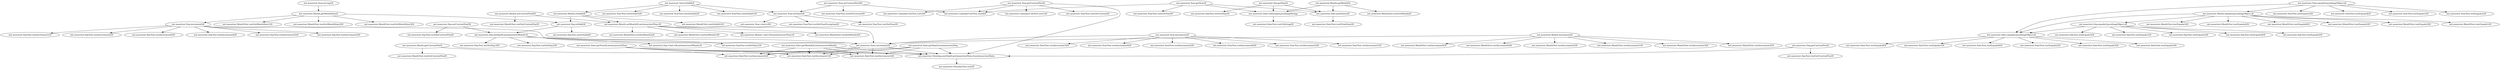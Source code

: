 digraph {
"net.mooctest.Month.getCurrentPos()I" -> "net.mooctest.Nextday.nextDay(Lnet/mooctest/Date;)Lnet/mooctest/Date;";
"net.mooctest.Month.getCurrentPos()I" -> "net.mooctest.MonthTest.testGetCurrentPos()V";
"net.mooctest.Date.getDay()Lnet/mooctest/Day;" -> "net.mooctest.DateTest.testIncrement1()V";
"net.mooctest.Date.getDay()Lnet/mooctest/Day;" -> "net.mooctest.Nextday.nextDay(Lnet/mooctest/Date;)Lnet/mooctest/Date;";
"net.mooctest.Date.getDay()Lnet/mooctest/Day;" -> "net.mooctest.DateTest.testIncrement3()V";
"net.mooctest.Date.getDay()Lnet/mooctest/Day;" -> "net.mooctest.DateTest.testIncrement2()V";
"net.mooctest.Date.toString()Ljava/lang/String;" -> "net.mooctest.DateTest.testToString()V";
"net.mooctest.Month.setCurrentPos(I)V" -> "net.mooctest.Month.setMonth(ILnet/mooctest/Year;)V";
"net.mooctest.Month.setCurrentPos(I)V" -> "net.mooctest.MonthTest.testSetCurrentPos()V";
"net.mooctest.Day.setDay(ILnet/mooctest/Month;)V" -> "net.mooctest.DayTest.testSetDay3()V";
"net.mooctest.Day.setDay(ILnet/mooctest/Month;)V" -> "net.mooctest.DayTest.testSetDay2()V";
"net.mooctest.Day.setDay(ILnet/mooctest/Month;)V" -> "net.mooctest.Day.<init>(ILnet/mooctest/Month;)V";
"net.mooctest.Day.setDay(ILnet/mooctest/Month;)V" -> "net.mooctest.DayTest.testSetDay1()V";
"net.mooctest.Day.setDay(ILnet/mooctest/Month;)V" -> "net.mooctest.Date.increment()V";
"net.mooctest.Nextday.nextDay(Lnet/mooctest/Date;)Lnet/mooctest/Date;" -> "net.mooctest.NextdayTest.test()V";
"net.mooctest.Year.increment()Z" -> "net.mooctest.YearTest.testIncrement2()V";
"net.mooctest.Year.increment()Z" -> "net.mooctest.YearTest.testIncrement1()V";
"net.mooctest.Year.increment()Z" -> "net.mooctest.YearTest.testIncrement3()V";
"net.mooctest.Year.increment()Z" -> "net.mooctest.YearTest.testIncrement4()V";
"net.mooctest.Year.increment()Z" -> "net.mooctest.YearTest.testIncrement5()V";
"net.mooctest.Year.increment()Z" -> "net.mooctest.YearTest.testIncrement6()V";
"net.mooctest.Year.increment()Z" -> "net.mooctest.Date.increment()V";
"net.mooctest.Day.equals(Ljava/lang/Object;)Z" -> "net.mooctest.DayTest.testEquals3()V";
"net.mooctest.Day.equals(Ljava/lang/Object;)Z" -> "net.mooctest.Date.equals(Ljava/lang/Object;)Z";
"net.mooctest.Day.equals(Ljava/lang/Object;)Z" -> "net.mooctest.DayTest.testEquals1()V";
"net.mooctest.Day.equals(Ljava/lang/Object;)Z" -> "net.mooctest.DayTest.testEquals2()V";
"net.mooctest.Day.equals(Ljava/lang/Object;)Z" -> "net.mooctest.DayTest.testEquals4()V";
"net.mooctest.Day.equals(Ljava/lang/Object;)Z" -> "net.mooctest.DayTest.testEquals5()V";
"net.mooctest.Date.getYear()Lnet/mooctest/Year;" -> "net.mooctest.DateTest.testIncrement1()V";
"net.mooctest.Date.getYear()Lnet/mooctest/Year;" -> "net.mooctest.Nextday.nextDay(Lnet/mooctest/Date;)Lnet/mooctest/Date;";
"net.mooctest.Date.getYear()Lnet/mooctest/Year;" -> "net.mooctest.DateTest.testIncrement3()V";
"net.mooctest.Date.getYear()Lnet/mooctest/Year;" -> "net.mooctest.DateTest.testIncrement2()V";
"net.mooctest.Date.getMonth()Lnet/mooctest/Month;" -> "net.mooctest.DateTest.testIncrement1()V";
"net.mooctest.Date.getMonth()Lnet/mooctest/Month;" -> "net.mooctest.Nextday.nextDay(Lnet/mooctest/Date;)Lnet/mooctest/Date;";
"net.mooctest.Date.getMonth()Lnet/mooctest/Month;" -> "net.mooctest.DateTest.testIncrement3()V";
"net.mooctest.Date.getMonth()Lnet/mooctest/Month;" -> "net.mooctest.DateTest.testIncrement2()V";
"net.mooctest.Date.equals(Ljava/lang/Object;)Z" -> "net.mooctest.DateTest.testEquals4()V";
"net.mooctest.Date.equals(Ljava/lang/Object;)Z" -> "net.mooctest.DateTest.testEquals1()V";
"net.mooctest.Date.equals(Ljava/lang/Object;)Z" -> "net.mooctest.DateTest.testEquals6()V";
"net.mooctest.Date.equals(Ljava/lang/Object;)Z" -> "net.mooctest.DateTest.testEquals2()V";
"net.mooctest.Date.equals(Ljava/lang/Object;)Z" -> "net.mooctest.DateTest.testEquals5()V";
"net.mooctest.Date.equals(Ljava/lang/Object;)Z" -> "net.mooctest.DateTest.testEquals3()V";
"net.mooctest.Month.getMonthSize()I" -> "net.mooctest.MonthTest.testGetMonthSize1()V";
"net.mooctest.Month.getMonthSize()I" -> "net.mooctest.Day.isValid()Z";
"net.mooctest.Month.getMonthSize()I" -> "net.mooctest.MonthTest.testGetMonthSize3()V";
"net.mooctest.Month.getMonthSize()I" -> "net.mooctest.Day.increment()Z";
"net.mooctest.Month.getMonthSize()I" -> "net.mooctest.MonthTest.testGetMonthSize2()V";
"net.mooctest.Month.increment()Z" -> "net.mooctest.MonthTest.testIncrement3()V";
"net.mooctest.Month.increment()Z" -> "net.mooctest.MonthTest.testIncrement2()V";
"net.mooctest.Month.increment()Z" -> "net.mooctest.MonthTest.testIncrement4()V";
"net.mooctest.Month.increment()Z" -> "net.mooctest.MonthTest.testIncrement6()V";
"net.mooctest.Month.increment()Z" -> "net.mooctest.MonthTest.testIncrement5()V";
"net.mooctest.Month.increment()Z" -> "net.mooctest.MonthTest.testIncrement1()V";
"net.mooctest.Month.increment()Z" -> "net.mooctest.Date.increment()V";
"net.mooctest.Day.getCurrentPos()I" -> "net.mooctest.DayTest.testGetCurrentPos()V";
"net.mooctest.Day.getCurrentPos()I" -> "net.mooctest.Nextday.nextDay(Lnet/mooctest/Date;)Lnet/mooctest/Date;";
"net.mooctest.Year.setYear(I)V" -> "net.mooctest.Year.<init>(I)V";
"net.mooctest.Year.setYear(I)V" -> "net.mooctest.YearTest.testSetYearException()V";
"net.mooctest.Year.setYear(I)V" -> "net.mooctest.YearTest.testSetYear()V";
"net.mooctest.Date.printDate()V" -> "net.mooctest.DateTest.testPrintDate()V";
"net.mooctest.Month.setMonth(ILnet/mooctest/Year;)V" -> "net.mooctest.MonthTest.testSetMonth2()V";
"net.mooctest.Month.setMonth(ILnet/mooctest/Year;)V" -> "net.mooctest.MonthTest.testSetMonth1()V";
"net.mooctest.Month.setMonth(ILnet/mooctest/Year;)V" -> "net.mooctest.Month.<init>(ILnet/mooctest/Year;)V";
"net.mooctest.Month.setMonth(ILnet/mooctest/Year;)V" -> "net.mooctest.Date.increment()V";
"net.mooctest.Month.setMonth(ILnet/mooctest/Year;)V" -> "net.mooctest.MonthTest.testSetMonth3()V";
"net.mooctest.Year.setCurrentPos(I)V" -> "net.mooctest.CalendarUnitTest.test0()V";
"net.mooctest.Year.setCurrentPos(I)V" -> "net.mooctest.YearTest.testSetCurrent()V";
"net.mooctest.Year.setCurrentPos(I)V" -> "net.mooctest.Year.setYear(I)V";
"net.mooctest.Day.getDay()I" -> "net.mooctest.Date.toString()Ljava/lang/String;";
"net.mooctest.Day.getDay()I" -> "net.mooctest.Date.printDate()V";
"net.mooctest.Day.getDay()I" -> "net.mooctest.DayTest.testGetDay()V";
"net.mooctest.Month.isValid()Z" -> "net.mooctest.Month.setMonth(ILnet/mooctest/Year;)V";
"net.mooctest.Month.isValid()Z" -> "net.mooctest.Day.isValid()Z";
"net.mooctest.Month.isValid()Z" -> "net.mooctest.MonthTest.testIsValid1()V";
"net.mooctest.Month.getMonth()I" -> "net.mooctest.Date.toString()Ljava/lang/String;";
"net.mooctest.Month.getMonth()I" -> "net.mooctest.MonthTest.testGetMonth()V";
"net.mooctest.Month.getMonth()I" -> "net.mooctest.Date.printDate()V";
"net.mooctest.Year.equals(Ljava/lang/Object;)Z" -> "net.mooctest.Date.equals(Ljava/lang/Object;)Z";
"net.mooctest.Year.equals(Ljava/lang/Object;)Z" -> "net.mooctest.Month.equals(Ljava/lang/Object;)Z";
"net.mooctest.Year.equals(Ljava/lang/Object;)Z" -> "net.mooctest.YearTest.testEquals3()V";
"net.mooctest.Year.equals(Ljava/lang/Object;)Z" -> "net.mooctest.YearTest.testEquals4()V";
"net.mooctest.Year.equals(Ljava/lang/Object;)Z" -> "net.mooctest.YearTest.testEquals1()V";
"net.mooctest.Year.equals(Ljava/lang/Object;)Z" -> "net.mooctest.YearTest.testEquals2()V";
"net.mooctest.Year.isValid()Z" -> "net.mooctest.Month.isValid()Z";
"net.mooctest.Year.isValid()Z" -> "net.mooctest.Year.setYear(I)V";
"net.mooctest.Year.isValid()Z" -> "net.mooctest.YearTest.testIsValid3()V";
"net.mooctest.Year.isValid()Z" -> "net.mooctest.YearTest.testIsValid2()V";
"net.mooctest.Year.isValid()Z" -> "net.mooctest.YearTest.testIsValid1()V";
"net.mooctest.Year.getCurrentPos()I" -> "net.mooctest.CalendarUnitTest.test0()V";
"net.mooctest.Year.getCurrentPos()I" -> "net.mooctest.CalendarUnitTest.test2()V";
"net.mooctest.Year.getCurrentPos()I" -> "net.mooctest.Nextday.nextDay(Lnet/mooctest/Date;)Lnet/mooctest/Date;";
"net.mooctest.Year.getCurrentPos()I" -> "net.mooctest.CalendarUnitTest.test1()V";
"net.mooctest.Year.getCurrentPos()I" -> "net.mooctest.YearTest.testGetCurrent()V";
"net.mooctest.Date.increment()V" -> "net.mooctest.DateTest.testIncrement1()V";
"net.mooctest.Date.increment()V" -> "net.mooctest.Nextday.nextDay(Lnet/mooctest/Date;)Lnet/mooctest/Date;";
"net.mooctest.Date.increment()V" -> "net.mooctest.DateTest.testIncrement3()V";
"net.mooctest.Date.increment()V" -> "net.mooctest.DateTest.testIncrement2()V";
"net.mooctest.Day.increment()Z" -> "net.mooctest.DayTest.testIncrement4()V";
"net.mooctest.Day.increment()Z" -> "net.mooctest.DayTest.testIncrement5()V";
"net.mooctest.Day.increment()Z" -> "net.mooctest.DayTest.testIncrement3()V";
"net.mooctest.Day.increment()Z" -> "net.mooctest.DayTest.testIncrement1()V";
"net.mooctest.Day.increment()Z" -> "net.mooctest.DayTest.testIncrement2()V";
"net.mooctest.Day.increment()Z" -> "net.mooctest.Date.increment()V";
"net.mooctest.Day.increment()Z" -> "net.mooctest.DayTest.testIncrement6()V";
"net.mooctest.Month.equals(Ljava/lang/Object;)Z" -> "net.mooctest.Date.equals(Ljava/lang/Object;)Z";
"net.mooctest.Month.equals(Ljava/lang/Object;)Z" -> "net.mooctest.MonthTest.testEquals5()V";
"net.mooctest.Month.equals(Ljava/lang/Object;)Z" -> "net.mooctest.MonthTest.testEquals4()V";
"net.mooctest.Month.equals(Ljava/lang/Object;)Z" -> "net.mooctest.MonthTest.testEquals6()V";
"net.mooctest.Month.equals(Ljava/lang/Object;)Z" -> "net.mooctest.MonthTest.testEquals2()V";
"net.mooctest.Month.equals(Ljava/lang/Object;)Z" -> "net.mooctest.Day.equals(Ljava/lang/Object;)Z";
"net.mooctest.Month.equals(Ljava/lang/Object;)Z" -> "net.mooctest.MonthTest.testEquals3()V";
"net.mooctest.Month.equals(Ljava/lang/Object;)Z" -> "net.mooctest.MonthTest.testEquals1()V";
"net.mooctest.Year.isLeap()Z" -> "net.mooctest.Month.getMonthSize()I";
"net.mooctest.Day.setCurrentPos(I)V" -> "net.mooctest.Day.setDay(ILnet/mooctest/Month;)V";
"net.mooctest.Day.setCurrentPos(I)V" -> "net.mooctest.DayTest.testSetCurrentPos()V";
"net.mooctest.Day.isValid()Z" -> "net.mooctest.DayTest.testIsValid()V";
"net.mooctest.Day.isValid()Z" -> "net.mooctest.Day.setDay(ILnet/mooctest/Month;)V";
"net.mooctest.Year.getYear()I" -> "net.mooctest.CalendarUnitTest.test0()V";
"net.mooctest.Year.getYear()I" -> "net.mooctest.Date.toString()Ljava/lang/String;";
"net.mooctest.Year.getYear()I" -> "net.mooctest.YearTest.testGetYear()V";
"net.mooctest.Year.getYear()I" -> "net.mooctest.Date.printDate()V";
}